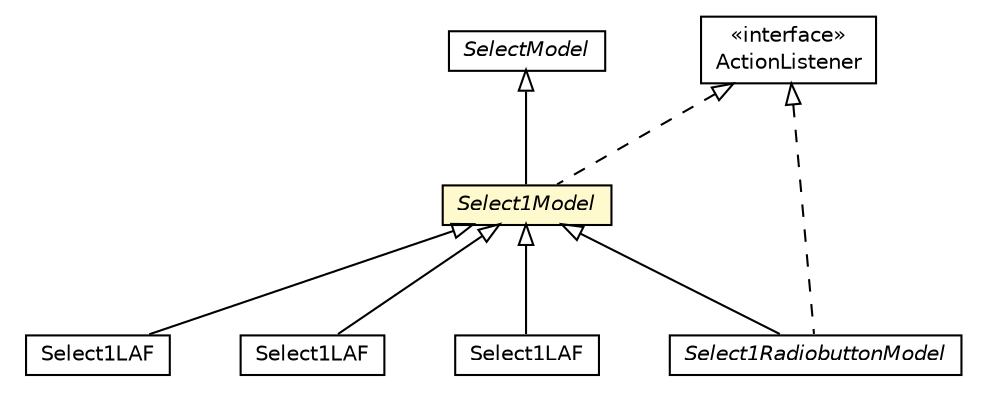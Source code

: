 #!/usr/local/bin/dot
#
# Class diagram 
# Generated by UMLGraph version R5_6-24-gf6e263 (http://www.umlgraph.org/)
#

digraph G {
	edge [fontname="Helvetica",fontsize=10,labelfontname="Helvetica",labelfontsize=10];
	node [fontname="Helvetica",fontsize=10,shape=plaintext];
	nodesep=0.25;
	ranksep=0.5;
	// org.universAAL.ui.handler.gui.swing.defaultLookAndFeel.Select1LAF
	c7279488 [label=<<table title="org.universAAL.ui.handler.gui.swing.defaultLookAndFeel.Select1LAF" border="0" cellborder="1" cellspacing="0" cellpadding="2" port="p" href="../../defaultLookAndFeel/Select1LAF.html">
		<tr><td><table border="0" cellspacing="0" cellpadding="1">
<tr><td align="center" balign="center"> Select1LAF </td></tr>
		</table></td></tr>
		</table>>, URL="../../defaultLookAndFeel/Select1LAF.html", fontname="Helvetica", fontcolor="black", fontsize=10.0];
	// org.universAAL.ui.handler.gui.swing.model.FormControl.SelectModel
	c7279520 [label=<<table title="org.universAAL.ui.handler.gui.swing.model.FormControl.SelectModel" border="0" cellborder="1" cellspacing="0" cellpadding="2" port="p" href="./SelectModel.html">
		<tr><td><table border="0" cellspacing="0" cellpadding="1">
<tr><td align="center" balign="center"><font face="Helvetica-Oblique"> SelectModel </font></td></tr>
		</table></td></tr>
		</table>>, URL="./SelectModel.html", fontname="Helvetica", fontcolor="black", fontsize=10.0];
	// org.universAAL.ui.handler.gui.swing.model.FormControl.Select1Model
	c7279522 [label=<<table title="org.universAAL.ui.handler.gui.swing.model.FormControl.Select1Model" border="0" cellborder="1" cellspacing="0" cellpadding="2" port="p" bgcolor="lemonChiffon" href="./Select1Model.html">
		<tr><td><table border="0" cellspacing="0" cellpadding="1">
<tr><td align="center" balign="center"><font face="Helvetica-Oblique"> Select1Model </font></td></tr>
		</table></td></tr>
		</table>>, URL="./Select1Model.html", fontname="Helvetica", fontcolor="black", fontsize=10.0];
	// org.universAAL.ui.handler.gui.swing.model.FormControl.Select1RadiobuttonModel
	c7279523 [label=<<table title="org.universAAL.ui.handler.gui.swing.model.FormControl.Select1RadiobuttonModel" border="0" cellborder="1" cellspacing="0" cellpadding="2" port="p" href="./Select1RadiobuttonModel.html">
		<tr><td><table border="0" cellspacing="0" cellpadding="1">
<tr><td align="center" balign="center"><font face="Helvetica-Oblique"> Select1RadiobuttonModel </font></td></tr>
		</table></td></tr>
		</table>>, URL="./Select1RadiobuttonModel.html", fontname="Helvetica", fontcolor="black", fontsize=10.0];
	// org.universAAL.ui.gui.swing.bluesteelLAF.Select1LAF
	c7279574 [label=<<table title="org.universAAL.ui.gui.swing.bluesteelLAF.Select1LAF" border="0" cellborder="1" cellspacing="0" cellpadding="2" port="p" href="../../../../../gui/swing/bluesteelLAF/Select1LAF.html">
		<tr><td><table border="0" cellspacing="0" cellpadding="1">
<tr><td align="center" balign="center"> Select1LAF </td></tr>
		</table></td></tr>
		</table>>, URL="../../../../../gui/swing/bluesteelLAF/Select1LAF.html", fontname="Helvetica", fontcolor="black", fontsize=10.0];
	// org.universAAL.ui.handler.gui.swing.classic.Select1LAF
	c7279603 [label=<<table title="org.universAAL.ui.handler.gui.swing.classic.Select1LAF" border="0" cellborder="1" cellspacing="0" cellpadding="2" port="p" href="../../classic/Select1LAF.html">
		<tr><td><table border="0" cellspacing="0" cellpadding="1">
<tr><td align="center" balign="center"> Select1LAF </td></tr>
		</table></td></tr>
		</table>>, URL="../../classic/Select1LAF.html", fontname="Helvetica", fontcolor="black", fontsize=10.0];
	//org.universAAL.ui.handler.gui.swing.defaultLookAndFeel.Select1LAF extends org.universAAL.ui.handler.gui.swing.model.FormControl.Select1Model
	c7279522:p -> c7279488:p [dir=back,arrowtail=empty];
	//org.universAAL.ui.handler.gui.swing.model.FormControl.Select1Model extends org.universAAL.ui.handler.gui.swing.model.FormControl.SelectModel
	c7279520:p -> c7279522:p [dir=back,arrowtail=empty];
	//org.universAAL.ui.handler.gui.swing.model.FormControl.Select1Model implements java.awt.event.ActionListener
	c7280112:p -> c7279522:p [dir=back,arrowtail=empty,style=dashed];
	//org.universAAL.ui.handler.gui.swing.model.FormControl.Select1RadiobuttonModel extends org.universAAL.ui.handler.gui.swing.model.FormControl.Select1Model
	c7279522:p -> c7279523:p [dir=back,arrowtail=empty];
	//org.universAAL.ui.handler.gui.swing.model.FormControl.Select1RadiobuttonModel implements java.awt.event.ActionListener
	c7280112:p -> c7279523:p [dir=back,arrowtail=empty,style=dashed];
	//org.universAAL.ui.gui.swing.bluesteelLAF.Select1LAF extends org.universAAL.ui.handler.gui.swing.model.FormControl.Select1Model
	c7279522:p -> c7279574:p [dir=back,arrowtail=empty];
	//org.universAAL.ui.handler.gui.swing.classic.Select1LAF extends org.universAAL.ui.handler.gui.swing.model.FormControl.Select1Model
	c7279522:p -> c7279603:p [dir=back,arrowtail=empty];
	// java.awt.event.ActionListener
	c7280112 [label=<<table title="java.awt.event.ActionListener" border="0" cellborder="1" cellspacing="0" cellpadding="2" port="p" href="http://java.sun.com/j2se/1.4.2/docs/api/java/awt/event/ActionListener.html">
		<tr><td><table border="0" cellspacing="0" cellpadding="1">
<tr><td align="center" balign="center"> &#171;interface&#187; </td></tr>
<tr><td align="center" balign="center"> ActionListener </td></tr>
		</table></td></tr>
		</table>>, URL="http://java.sun.com/j2se/1.4.2/docs/api/java/awt/event/ActionListener.html", fontname="Helvetica", fontcolor="black", fontsize=10.0];
}

